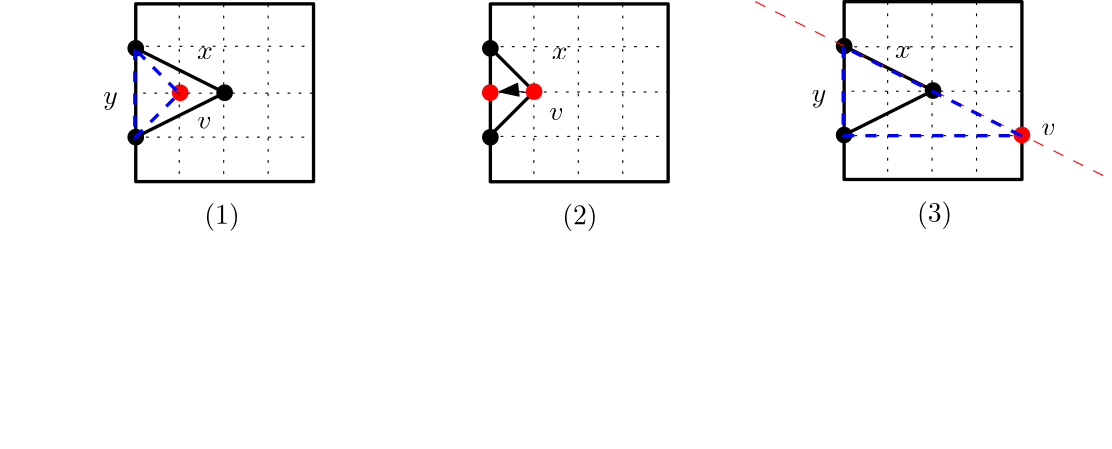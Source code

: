 <?xml version="1.0"?>
<!DOCTYPE ipe SYSTEM "ipe.dtd">
<ipe version="70206" creator="Ipe 7.2.7">
<info created="D:20171121155905" modified="D:20180201153204"/>
<ipestyle name="basic">
<symbol name="arrow/arc(spx)">
<path stroke="sym-stroke" fill="sym-stroke" pen="sym-pen">
0 0 m
-1 0.333 l
-1 -0.333 l
h
</path>
</symbol>
<symbol name="arrow/farc(spx)">
<path stroke="sym-stroke" fill="white" pen="sym-pen">
0 0 m
-1 0.333 l
-1 -0.333 l
h
</path>
</symbol>
<symbol name="arrow/ptarc(spx)">
<path stroke="sym-stroke" fill="sym-stroke" pen="sym-pen">
0 0 m
-1 0.333 l
-0.8 0 l
-1 -0.333 l
h
</path>
</symbol>
<symbol name="arrow/fptarc(spx)">
<path stroke="sym-stroke" fill="white" pen="sym-pen">
0 0 m
-1 0.333 l
-0.8 0 l
-1 -0.333 l
h
</path>
</symbol>
<symbol name="mark/circle(sx)" transformations="translations">
<path fill="sym-stroke">
0.6 0 0 0.6 0 0 e
0.4 0 0 0.4 0 0 e
</path>
</symbol>
<symbol name="mark/disk(sx)" transformations="translations">
<path fill="sym-stroke">
0.6 0 0 0.6 0 0 e
</path>
</symbol>
<symbol name="mark/fdisk(sfx)" transformations="translations">
<group>
<path fill="sym-fill">
0.5 0 0 0.5 0 0 e
</path>
<path fill="sym-stroke" fillrule="eofill">
0.6 0 0 0.6 0 0 e
0.4 0 0 0.4 0 0 e
</path>
</group>
</symbol>
<symbol name="mark/box(sx)" transformations="translations">
<path fill="sym-stroke" fillrule="eofill">
-0.6 -0.6 m
0.6 -0.6 l
0.6 0.6 l
-0.6 0.6 l
h
-0.4 -0.4 m
0.4 -0.4 l
0.4 0.4 l
-0.4 0.4 l
h
</path>
</symbol>
<symbol name="mark/square(sx)" transformations="translations">
<path fill="sym-stroke">
-0.6 -0.6 m
0.6 -0.6 l
0.6 0.6 l
-0.6 0.6 l
h
</path>
</symbol>
<symbol name="mark/fsquare(sfx)" transformations="translations">
<group>
<path fill="sym-fill">
-0.5 -0.5 m
0.5 -0.5 l
0.5 0.5 l
-0.5 0.5 l
h
</path>
<path fill="sym-stroke" fillrule="eofill">
-0.6 -0.6 m
0.6 -0.6 l
0.6 0.6 l
-0.6 0.6 l
h
-0.4 -0.4 m
0.4 -0.4 l
0.4 0.4 l
-0.4 0.4 l
h
</path>
</group>
</symbol>
<symbol name="mark/cross(sx)" transformations="translations">
<group>
<path fill="sym-stroke">
-0.43 -0.57 m
0.57 0.43 l
0.43 0.57 l
-0.57 -0.43 l
h
</path>
<path fill="sym-stroke">
-0.43 0.57 m
0.57 -0.43 l
0.43 -0.57 l
-0.57 0.43 l
h
</path>
</group>
</symbol>
<symbol name="arrow/fnormal(spx)">
<path stroke="sym-stroke" fill="white" pen="sym-pen">
0 0 m
-1 0.333 l
-1 -0.333 l
h
</path>
</symbol>
<symbol name="arrow/pointed(spx)">
<path stroke="sym-stroke" fill="sym-stroke" pen="sym-pen">
0 0 m
-1 0.333 l
-0.8 0 l
-1 -0.333 l
h
</path>
</symbol>
<symbol name="arrow/fpointed(spx)">
<path stroke="sym-stroke" fill="white" pen="sym-pen">
0 0 m
-1 0.333 l
-0.8 0 l
-1 -0.333 l
h
</path>
</symbol>
<symbol name="arrow/linear(spx)">
<path stroke="sym-stroke" pen="sym-pen">
-1 0.333 m
0 0 l
-1 -0.333 l
</path>
</symbol>
<symbol name="arrow/fdouble(spx)">
<path stroke="sym-stroke" fill="white" pen="sym-pen">
0 0 m
-1 0.333 l
-1 -0.333 l
h
-1 0 m
-2 0.333 l
-2 -0.333 l
h
</path>
</symbol>
<symbol name="arrow/double(spx)">
<path stroke="sym-stroke" fill="sym-stroke" pen="sym-pen">
0 0 m
-1 0.333 l
-1 -0.333 l
h
-1 0 m
-2 0.333 l
-2 -0.333 l
h
</path>
</symbol>
<pen name="heavier" value="0.8"/>
<pen name="fat" value="1.2"/>
<pen name="ultrafat" value="2"/>
<symbolsize name="large" value="5"/>
<symbolsize name="small" value="2"/>
<symbolsize name="tiny" value="1.1"/>
<arrowsize name="large" value="10"/>
<arrowsize name="small" value="5"/>
<arrowsize name="tiny" value="3"/>
<color name="red" value="1 0 0"/>
<color name="green" value="0 1 0"/>
<color name="blue" value="0 0 1"/>
<color name="yellow" value="1 1 0"/>
<color name="orange" value="1 0.647 0"/>
<color name="gold" value="1 0.843 0"/>
<color name="purple" value="0.627 0.125 0.941"/>
<color name="gray" value="0.745"/>
<color name="brown" value="0.647 0.165 0.165"/>
<color name="navy" value="0 0 0.502"/>
<color name="pink" value="1 0.753 0.796"/>
<color name="seagreen" value="0.18 0.545 0.341"/>
<color name="turquoise" value="0.251 0.878 0.816"/>
<color name="violet" value="0.933 0.51 0.933"/>
<color name="darkblue" value="0 0 0.545"/>
<color name="darkcyan" value="0 0.545 0.545"/>
<color name="darkgray" value="0.663"/>
<color name="darkgreen" value="0 0.392 0"/>
<color name="darkmagenta" value="0.545 0 0.545"/>
<color name="darkorange" value="1 0.549 0"/>
<color name="darkred" value="0.545 0 0"/>
<color name="lightblue" value="0.678 0.847 0.902"/>
<color name="lightcyan" value="0.878 1 1"/>
<color name="lightgray" value="0.827"/>
<color name="lightgreen" value="0.565 0.933 0.565"/>
<color name="lightyellow" value="1 1 0.878"/>
<dashstyle name="dashed" value="[4] 0"/>
<dashstyle name="dotted" value="[1 3] 0"/>
<dashstyle name="dash dotted" value="[4 2 1 2] 0"/>
<dashstyle name="dash dot dotted" value="[4 2 1 2 1 2] 0"/>
<textsize name="large" value="\large"/>
<textsize name="Large" value="\Large"/>
<textsize name="LARGE" value="\LARGE"/>
<textsize name="huge" value="\huge"/>
<textsize name="Huge" value="\Huge"/>
<textsize name="small" value="\small"/>
<textsize name="footnote" value="\footnotesize"/>
<textsize name="tiny" value="\tiny"/>
<textstyle name="center" begin="\begin{center}" end="\end{center}"/>
<textstyle name="itemize" begin="\begin{itemize}" end="\end{itemize}"/>
<textstyle name="item" begin="\begin{itemize}\item{}" end="\end{itemize}"/>
<gridsize name="4 pts" value="4"/>
<gridsize name="8 pts (~3 mm)" value="8"/>
<gridsize name="16 pts (~6 mm)" value="16"/>
<gridsize name="32 pts (~12 mm)" value="32"/>
<gridsize name="10 pts (~3.5 mm)" value="10"/>
<gridsize name="20 pts (~7 mm)" value="20"/>
<gridsize name="14 pts (~5 mm)" value="14"/>
<gridsize name="28 pts (~10 mm)" value="28"/>
<gridsize name="56 pts (~20 mm)" value="56"/>
<anglesize name="90 deg" value="90"/>
<anglesize name="60 deg" value="60"/>
<anglesize name="45 deg" value="45"/>
<anglesize name="30 deg" value="30"/>
<anglesize name="22.5 deg" value="22.5"/>
<opacity name="10%" value="0.1"/>
<opacity name="30%" value="0.3"/>
<opacity name="50%" value="0.5"/>
<opacity name="75%" value="0.75"/>
<tiling name="falling" angle="-60" step="4" width="1"/>
<tiling name="rising" angle="30" step="4" width="1"/>
</ipestyle>
<page>
<layer name="alpha"/>
<view layers="alpha" active="alpha"/>
<path layer="alpha" matrix="1 0 0 1 191.626 0.38321" stroke="black" pen="fat">
128 768 m
128 704 l
192 704 l
192 768 l
h
</path>
<use matrix="1 0 0 1 191.626 0.38321" name="mark/disk(sx)" pos="128 720" size="large" stroke="black"/>
<use matrix="1 0 0 1 191.626 0.38321" name="mark/disk(sx)" pos="160 736" size="large" stroke="black"/>
<use matrix="1 0 0 1 191.626 0.38321" name="mark/disk(sx)" pos="128 752" size="large" stroke="black"/>
<path matrix="1 0 0 1 191.626 0.38321" stroke="black" pen="fat">
128 720 m
160 736 l
128 752 l
128 752 l
</path>
<use matrix="1 0 0 1 255.626 16.3832" name="mark/disk(sx)" pos="128 704" size="large" stroke="red"/>
<path matrix="1 0 0 1 207.626 0.38321" stroke="red" dash="dashed">
80 768 m
208 704 l
208 704 l
</path>
<text matrix="1 0 0 1 177.952 -3.89892" transformations="translations" pos="160 752" stroke="black" type="label" width="5.694" height="4.289" depth="0" valign="baseline" style="math">x
</text>
<text matrix="1 0 0 1 195.629 0.386574" transformations="translations" pos="112.33 731.949" stroke="black" type="label" width="5.242" height="4.297" depth="1.93" valign="baseline" style="math">y</text>
<path matrix="1 0 0 1 -63.664 0.230577" stroke="red" pen="fat">
80 608 m
80 608 l
80 608 l
</path>
<path matrix="1 0 0 1 -63.664 0.230577" stroke="blue" pen="fat">
80 656 m
80 656 l
80 656 l
</path>
<path matrix="1 0 0 1 255.29 0.152633" stroke="black" dash="dotted">
80 768 m
80 704 l
80 704 l
</path>
<path matrix="1 0 0 1 255.29 0.152633" stroke="black" dash="dotted">
96 768 m
96 704 l
96 704 l
</path>
<path matrix="1 0 0 1 255.29 0.152633" stroke="black" dash="dotted">
112 768 m
112 704 l
</path>
<path matrix="1 0 0 1 255.29 0.152633" stroke="black" dash="dotted">
112 704 m
112 704 l
112 704 l
</path>
<path matrix="1 0 0 1 255.29 0.152633" stroke="black" dash="dotted">
64 752 m
128 752 l
128 752 l
</path>
<path matrix="1 0 0 1 255.29 0.152633" stroke="black" dash="dotted">
128 736 m
64 736 l
64 736 l
</path>
<path matrix="1 0 0 1 255.29 0.152633" stroke="black" dash="dotted">
64 720 m
128 720 l
128 720 l
</path>
<path matrix="1 0 0 1 63.2897 0.152633" stroke="blue" dash="dashed" pen="fat">
256 752 m
256 720 l
320 720 l
256 752 l
256 752 l
</path>
<path matrix="1 0 0 1 -63.3955 -0.398986" stroke="black" pen="fat">
128 768 m
128 704 l
192 704 l
192 768 l
h
</path>
<use matrix="1 0 0 1 -63.3955 -0.398986" name="mark/disk(sx)" pos="128 720" size="large" stroke="black"/>
<use matrix="1 0 0 1 -63.3955 -0.398986" name="mark/disk(sx)" pos="160 736" size="large" stroke="black"/>
<use matrix="1 0 0 1 -63.3955 -0.398986" name="mark/disk(sx)" pos="128 752" size="large" stroke="black"/>
<path matrix="1 0 0 1 -63.3955 -0.398986" stroke="black" pen="fat">
128 720 m
160 736 l
128 752 l
128 752 l
</path>
<use matrix="1 0 0 1 -47.3955 31.601" name="mark/disk(sx)" pos="128 704" size="large" stroke="red"/>
<path matrix="1 0 0 1 0.268502 -0.629563" stroke="black" dash="dotted">
80 768 m
80 704 l
80 704 l
</path>
<path matrix="1 0 0 1 0.268502 -0.629563" stroke="black" dash="dotted">
96 768 m
96 704 l
96 704 l
</path>
<path matrix="1 0 0 1 0.268502 -0.629563" stroke="black" dash="dotted">
112 768 m
112 704 l
</path>
<path matrix="1 0 0 1 0.268502 -0.629563" stroke="black" dash="dotted">
112 704 m
112 704 l
112 704 l
</path>
<path matrix="1 0 0 1 0.344321 0.321613" stroke="black" dash="dotted">
64 752 m
128 752 l
128 752 l
</path>
<path matrix="1 0 0 1 0.268502 -0.552596" stroke="black" dash="dotted">
128 736 m
64 736 l
64 736 l
</path>
<path matrix="1 0 0 1 0.268502 -0.398661" stroke="black" dash="dotted">
64 720 m
128 720 l
128 720 l
</path>
<path matrix="1 0 0 1 -191.731 -0.629563" stroke="blue" dash="dashed" pen="fat">
256 752 m
256 720 l
272 736 l
256 752 l
</path>
<text matrix="1 0 0 1 -59.3926 -0.395622" transformations="translations" pos="112.33 731.949" stroke="black" type="label" width="5.242" height="4.297" depth="1.93" valign="baseline" style="math">y</text>
<text matrix="1 0 0 1 -73.3141 -4.38237" transformations="translations" pos="160 752" stroke="black" type="label" width="5.694" height="4.289" depth="0" valign="baseline" style="math">x
</text>
<text matrix="1 0 0 1 254.601 -5.17962" transformations="translations" pos="136.069 725.388" stroke="black" type="label" width="5.187" height="4.289" depth="0" valign="baseline" style="math">v</text>
<text matrix="1 0 0 1 -195.232 -1.47355" transformations="translations" pos="282.01 724.162" stroke="black" type="label" width="5.187" height="4.289" depth="0" valign="baseline" style="math">v</text>
<path matrix="1 0 0 1 64.2654 -0.431161" stroke="black" pen="fat">
128 768 m
128 704 l
192 704 l
192 768 l
h
</path>
<use matrix="1 0 0 1 64.2654 -0.431161" name="mark/disk(sx)" pos="128 720" size="large" stroke="black"/>
<use matrix="1 0 0 1 64.2654 -0.431161" name="mark/disk(sx)" pos="128 752" size="large" stroke="black"/>
<path matrix="1 0 0 1 127.929 -0.661738" stroke="black" dash="dotted">
80 768 m
80 704 l
80 704 l
</path>
<path matrix="1 0 0 1 127.929 -0.661738" stroke="black" dash="dotted">
96 768 m
96 704 l
96 704 l
</path>
<path matrix="1 0 0 1 127.929 -0.661738" stroke="black" dash="dotted">
112 768 m
112 704 l
</path>
<path matrix="1 0 0 1 127.929 -0.661738" stroke="black" dash="dotted">
112 704 m
112 704 l
112 704 l
</path>
<path matrix="1 0 0 1 128.004 0.199835" stroke="black" dash="dotted">
64 752 m
128 752 l
128 752 l
</path>
<path matrix="1 0 0 1 128.487 -0.121819" stroke="black" dash="dotted">
128 736 m
64 736 l
64 736 l
</path>
<path matrix="1 0 0 1 127.929 -0.122968" stroke="black" dash="dotted">
64 720 m
128 720 l
128 720 l
</path>
<text matrix="1 0 0 1 54.3467 -4.41455" transformations="translations" pos="160 752" stroke="black" type="label" width="5.694" height="4.289" depth="0" valign="baseline" style="math">x
</text>
<text matrix="1 0 0 1 -68.5094 1.59799" transformations="translations" pos="282.01 724.162" stroke="black" type="label" width="5.187" height="4.289" depth="0" valign="baseline" style="math">v</text>
<text matrix="1 0 0 1 -128 0" transformations="translations" pos="312.188 715.371" stroke="black" type="label" width="0" height="0" depth="0" valign="baseline" style="math"></text>
<text matrix="1 0 0 1 -7.3429 0" transformations="translations" pos="96.6492 688.42" stroke="black" type="label" width="12.73" height="7.473" depth="2.49" valign="baseline" style="math">(1)</text>
<text matrix="1 0 0 1 -6.40665 0.0930499" transformations="translations" pos="224.542 688.149" stroke="black" type="label" width="12.73" height="7.473" depth="2.49" valign="baseline" style="math">(2)</text>
<text matrix="1 0 0 1 -6.2711 0" transformations="translations" pos="352.142 689.029" stroke="black" type="label" width="12.73" height="7.473" depth="2.49" valign="baseline" style="math">(3)</text>
<use matrix="1 0 0 1 64.223 31.6435" name="mark/disk(sx)" pos="128 704" size="large" stroke="red"/>
<path stroke="black" pen="fat">
192 752 m
208 736 l
192 720 l
192 720 l
</path>
<use name="mark/disk(sx)" pos="208 736" size="large" stroke="red"/>
<path stroke="black" arrow="normal/normal">
205.112 735.686 m
35.9199 0 0 35.9199 199.439 700.217 195.371 735.906 a
</path>
</page>
</ipe>
